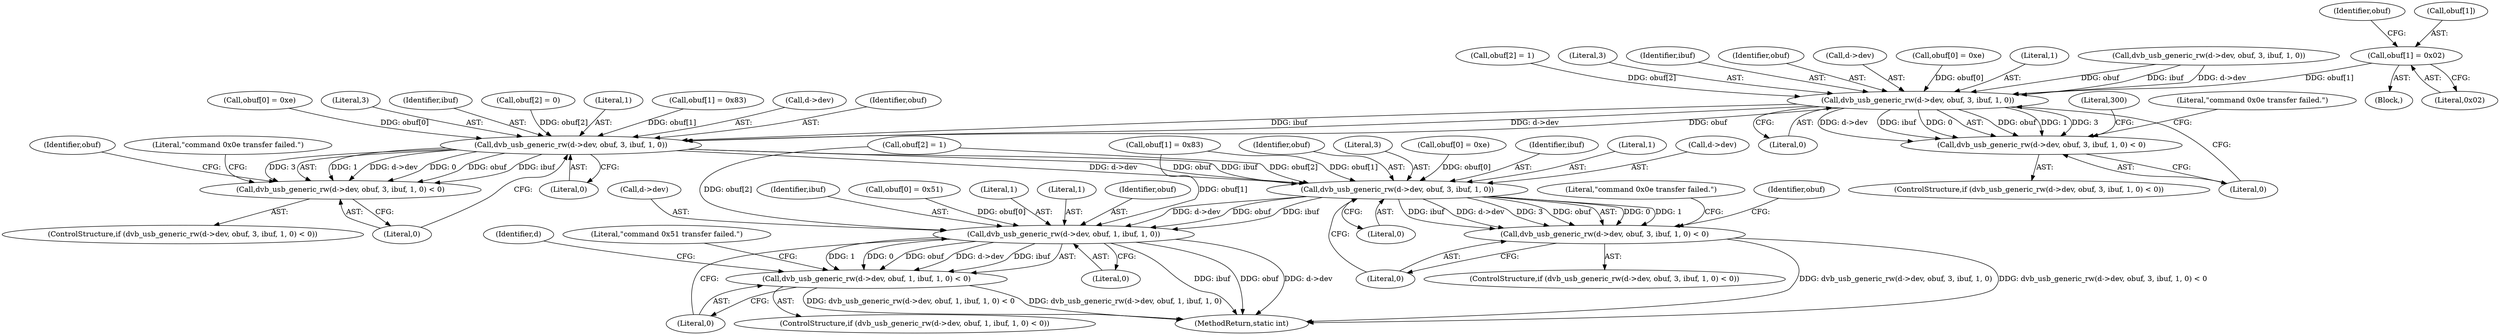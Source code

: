 digraph "1_linux_606142af57dad981b78707234cfbd15f9f7b7125_0@array" {
"1000128" [label="(Call,obuf[1] = 0x02)"];
"1000140" [label="(Call,dvb_usb_generic_rw(d->dev, obuf, 3, ibuf, 1, 0))"];
"1000139" [label="(Call,dvb_usb_generic_rw(d->dev, obuf, 3, ibuf, 1, 0) < 0)"];
"1000171" [label="(Call,dvb_usb_generic_rw(d->dev, obuf, 3, ibuf, 1, 0))"];
"1000170" [label="(Call,dvb_usb_generic_rw(d->dev, obuf, 3, ibuf, 1, 0) < 0)"];
"1000200" [label="(Call,dvb_usb_generic_rw(d->dev, obuf, 3, ibuf, 1, 0))"];
"1000199" [label="(Call,dvb_usb_generic_rw(d->dev, obuf, 3, ibuf, 1, 0) < 0)"];
"1000219" [label="(Call,dvb_usb_generic_rw(d->dev, obuf, 1, ibuf, 1, 0))"];
"1000218" [label="(Call,dvb_usb_generic_rw(d->dev, obuf, 1, ibuf, 1, 0) < 0)"];
"1000175" [label="(Identifier,obuf)"];
"1000226" [label="(Literal,1)"];
"1000154" [label="(Call,obuf[0] = 0xe)"];
"1000228" [label="(Literal,0)"];
"1000141" [label="(Call,d->dev)"];
"1000180" [label="(Literal,0)"];
"1000138" [label="(ControlStructure,if (dvb_usb_generic_rw(d->dev, obuf, 3, ibuf, 1, 0) < 0))"];
"1000140" [label="(Call,dvb_usb_generic_rw(d->dev, obuf, 3, ibuf, 1, 0))"];
"1000200" [label="(Call,dvb_usb_generic_rw(d->dev, obuf, 3, ibuf, 1, 0))"];
"1000183" [label="(Call,obuf[0] = 0xe)"];
"1000153" [label="(Literal,300)"];
"1000235" [label="(Identifier,d)"];
"1000123" [label="(Call,obuf[0] = 0xe)"];
"1000227" [label="(Literal,0)"];
"1000170" [label="(Call,dvb_usb_generic_rw(d->dev, obuf, 3, ibuf, 1, 0) < 0)"];
"1000135" [label="(Identifier,obuf)"];
"1000129" [label="(Call,obuf[1])"];
"1000176" [label="(Literal,3)"];
"1000177" [label="(Identifier,ibuf)"];
"1000223" [label="(Identifier,obuf)"];
"1000151" [label="(Literal,\"command 0x0e transfer failed.\")"];
"1000206" [label="(Identifier,ibuf)"];
"1000164" [label="(Call,obuf[2] = 0)"];
"1000219" [label="(Call,dvb_usb_generic_rw(d->dev, obuf, 1, ibuf, 1, 0))"];
"1000147" [label="(Literal,1)"];
"1000111" [label="(Call,dvb_usb_generic_rw(d->dev, obuf, 3, ibuf, 1, 0))"];
"1000169" [label="(ControlStructure,if (dvb_usb_generic_rw(d->dev, obuf, 3, ibuf, 1, 0) < 0))"];
"1000209" [label="(Literal,0)"];
"1000185" [label="(Identifier,obuf)"];
"1000290" [label="(MethodReturn,static int)"];
"1000198" [label="(ControlStructure,if (dvb_usb_generic_rw(d->dev, obuf, 3, ibuf, 1, 0) < 0))"];
"1000133" [label="(Call,obuf[2] = 1)"];
"1000230" [label="(Literal,\"command 0x51 transfer failed.\")"];
"1000211" [label="(Literal,\"command 0x0e transfer failed.\")"];
"1000145" [label="(Literal,3)"];
"1000149" [label="(Literal,0)"];
"1000220" [label="(Call,d->dev)"];
"1000193" [label="(Call,obuf[2] = 1)"];
"1000128" [label="(Call,obuf[1] = 0x02)"];
"1000207" [label="(Literal,1)"];
"1000199" [label="(Call,dvb_usb_generic_rw(d->dev, obuf, 3, ibuf, 1, 0) < 0)"];
"1000102" [label="(Block,)"];
"1000178" [label="(Literal,1)"];
"1000132" [label="(Literal,0x02)"];
"1000201" [label="(Call,d->dev)"];
"1000225" [label="(Identifier,ibuf)"];
"1000139" [label="(Call,dvb_usb_generic_rw(d->dev, obuf, 3, ibuf, 1, 0) < 0)"];
"1000214" [label="(Identifier,obuf)"];
"1000212" [label="(Call,obuf[0] = 0x51)"];
"1000204" [label="(Identifier,obuf)"];
"1000217" [label="(ControlStructure,if (dvb_usb_generic_rw(d->dev, obuf, 1, ibuf, 1, 0) < 0))"];
"1000148" [label="(Literal,0)"];
"1000224" [label="(Literal,1)"];
"1000146" [label="(Identifier,ibuf)"];
"1000171" [label="(Call,dvb_usb_generic_rw(d->dev, obuf, 3, ibuf, 1, 0))"];
"1000188" [label="(Call,obuf[1] = 0x83)"];
"1000159" [label="(Call,obuf[1] = 0x83)"];
"1000208" [label="(Literal,0)"];
"1000218" [label="(Call,dvb_usb_generic_rw(d->dev, obuf, 1, ibuf, 1, 0) < 0)"];
"1000182" [label="(Literal,\"command 0x0e transfer failed.\")"];
"1000179" [label="(Literal,0)"];
"1000205" [label="(Literal,3)"];
"1000172" [label="(Call,d->dev)"];
"1000144" [label="(Identifier,obuf)"];
"1000128" -> "1000102"  [label="AST: "];
"1000128" -> "1000132"  [label="CFG: "];
"1000129" -> "1000128"  [label="AST: "];
"1000132" -> "1000128"  [label="AST: "];
"1000135" -> "1000128"  [label="CFG: "];
"1000128" -> "1000140"  [label="DDG: obuf[1]"];
"1000140" -> "1000139"  [label="AST: "];
"1000140" -> "1000148"  [label="CFG: "];
"1000141" -> "1000140"  [label="AST: "];
"1000144" -> "1000140"  [label="AST: "];
"1000145" -> "1000140"  [label="AST: "];
"1000146" -> "1000140"  [label="AST: "];
"1000147" -> "1000140"  [label="AST: "];
"1000148" -> "1000140"  [label="AST: "];
"1000149" -> "1000140"  [label="CFG: "];
"1000140" -> "1000139"  [label="DDG: obuf"];
"1000140" -> "1000139"  [label="DDG: 1"];
"1000140" -> "1000139"  [label="DDG: 3"];
"1000140" -> "1000139"  [label="DDG: d->dev"];
"1000140" -> "1000139"  [label="DDG: ibuf"];
"1000140" -> "1000139"  [label="DDG: 0"];
"1000111" -> "1000140"  [label="DDG: d->dev"];
"1000111" -> "1000140"  [label="DDG: obuf"];
"1000111" -> "1000140"  [label="DDG: ibuf"];
"1000123" -> "1000140"  [label="DDG: obuf[0]"];
"1000133" -> "1000140"  [label="DDG: obuf[2]"];
"1000140" -> "1000171"  [label="DDG: d->dev"];
"1000140" -> "1000171"  [label="DDG: obuf"];
"1000140" -> "1000171"  [label="DDG: ibuf"];
"1000139" -> "1000138"  [label="AST: "];
"1000139" -> "1000149"  [label="CFG: "];
"1000149" -> "1000139"  [label="AST: "];
"1000151" -> "1000139"  [label="CFG: "];
"1000153" -> "1000139"  [label="CFG: "];
"1000171" -> "1000170"  [label="AST: "];
"1000171" -> "1000179"  [label="CFG: "];
"1000172" -> "1000171"  [label="AST: "];
"1000175" -> "1000171"  [label="AST: "];
"1000176" -> "1000171"  [label="AST: "];
"1000177" -> "1000171"  [label="AST: "];
"1000178" -> "1000171"  [label="AST: "];
"1000179" -> "1000171"  [label="AST: "];
"1000180" -> "1000171"  [label="CFG: "];
"1000171" -> "1000170"  [label="DDG: 1"];
"1000171" -> "1000170"  [label="DDG: d->dev"];
"1000171" -> "1000170"  [label="DDG: 0"];
"1000171" -> "1000170"  [label="DDG: obuf"];
"1000171" -> "1000170"  [label="DDG: ibuf"];
"1000171" -> "1000170"  [label="DDG: 3"];
"1000159" -> "1000171"  [label="DDG: obuf[1]"];
"1000164" -> "1000171"  [label="DDG: obuf[2]"];
"1000154" -> "1000171"  [label="DDG: obuf[0]"];
"1000171" -> "1000200"  [label="DDG: d->dev"];
"1000171" -> "1000200"  [label="DDG: obuf"];
"1000171" -> "1000200"  [label="DDG: ibuf"];
"1000170" -> "1000169"  [label="AST: "];
"1000170" -> "1000180"  [label="CFG: "];
"1000180" -> "1000170"  [label="AST: "];
"1000182" -> "1000170"  [label="CFG: "];
"1000185" -> "1000170"  [label="CFG: "];
"1000200" -> "1000199"  [label="AST: "];
"1000200" -> "1000208"  [label="CFG: "];
"1000201" -> "1000200"  [label="AST: "];
"1000204" -> "1000200"  [label="AST: "];
"1000205" -> "1000200"  [label="AST: "];
"1000206" -> "1000200"  [label="AST: "];
"1000207" -> "1000200"  [label="AST: "];
"1000208" -> "1000200"  [label="AST: "];
"1000209" -> "1000200"  [label="CFG: "];
"1000200" -> "1000199"  [label="DDG: 0"];
"1000200" -> "1000199"  [label="DDG: 1"];
"1000200" -> "1000199"  [label="DDG: ibuf"];
"1000200" -> "1000199"  [label="DDG: d->dev"];
"1000200" -> "1000199"  [label="DDG: 3"];
"1000200" -> "1000199"  [label="DDG: obuf"];
"1000193" -> "1000200"  [label="DDG: obuf[2]"];
"1000188" -> "1000200"  [label="DDG: obuf[1]"];
"1000183" -> "1000200"  [label="DDG: obuf[0]"];
"1000200" -> "1000219"  [label="DDG: d->dev"];
"1000200" -> "1000219"  [label="DDG: obuf"];
"1000200" -> "1000219"  [label="DDG: ibuf"];
"1000199" -> "1000198"  [label="AST: "];
"1000199" -> "1000209"  [label="CFG: "];
"1000209" -> "1000199"  [label="AST: "];
"1000211" -> "1000199"  [label="CFG: "];
"1000214" -> "1000199"  [label="CFG: "];
"1000199" -> "1000290"  [label="DDG: dvb_usb_generic_rw(d->dev, obuf, 3, ibuf, 1, 0)"];
"1000199" -> "1000290"  [label="DDG: dvb_usb_generic_rw(d->dev, obuf, 3, ibuf, 1, 0) < 0"];
"1000219" -> "1000218"  [label="AST: "];
"1000219" -> "1000227"  [label="CFG: "];
"1000220" -> "1000219"  [label="AST: "];
"1000223" -> "1000219"  [label="AST: "];
"1000224" -> "1000219"  [label="AST: "];
"1000225" -> "1000219"  [label="AST: "];
"1000226" -> "1000219"  [label="AST: "];
"1000227" -> "1000219"  [label="AST: "];
"1000228" -> "1000219"  [label="CFG: "];
"1000219" -> "1000290"  [label="DDG: ibuf"];
"1000219" -> "1000290"  [label="DDG: obuf"];
"1000219" -> "1000290"  [label="DDG: d->dev"];
"1000219" -> "1000218"  [label="DDG: 1"];
"1000219" -> "1000218"  [label="DDG: 0"];
"1000219" -> "1000218"  [label="DDG: obuf"];
"1000219" -> "1000218"  [label="DDG: d->dev"];
"1000219" -> "1000218"  [label="DDG: ibuf"];
"1000193" -> "1000219"  [label="DDG: obuf[2]"];
"1000188" -> "1000219"  [label="DDG: obuf[1]"];
"1000212" -> "1000219"  [label="DDG: obuf[0]"];
"1000218" -> "1000217"  [label="AST: "];
"1000218" -> "1000228"  [label="CFG: "];
"1000228" -> "1000218"  [label="AST: "];
"1000230" -> "1000218"  [label="CFG: "];
"1000235" -> "1000218"  [label="CFG: "];
"1000218" -> "1000290"  [label="DDG: dvb_usb_generic_rw(d->dev, obuf, 1, ibuf, 1, 0)"];
"1000218" -> "1000290"  [label="DDG: dvb_usb_generic_rw(d->dev, obuf, 1, ibuf, 1, 0) < 0"];
}
